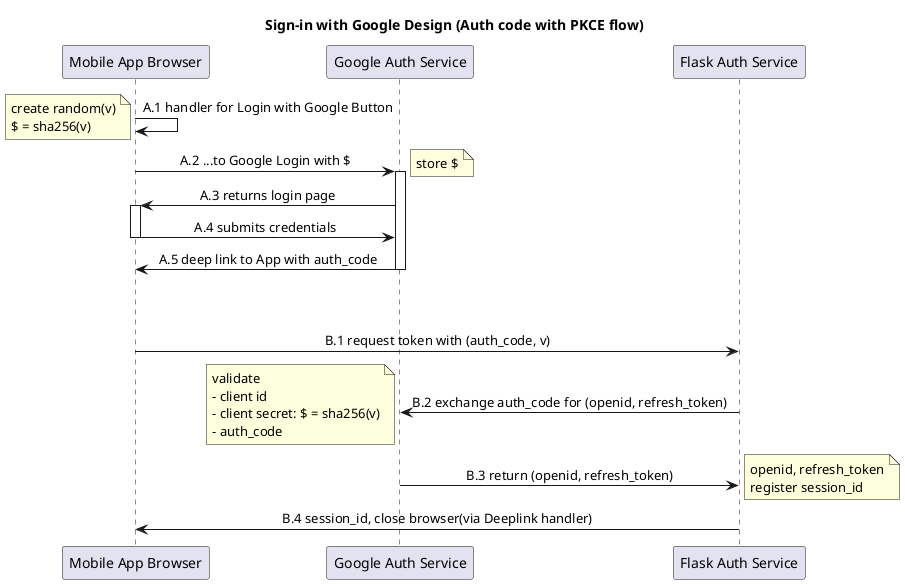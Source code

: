 @startuml
skinparam SequenceMessageAlignment center

title Sign-in with Google Design (Auth code with PKCE flow)
"Mobile App Browser" -> "Mobile App Browser" : A.1 handler for Login with Google Button 
note left
create random(v)
$ = sha256(v)
end note

"Mobile App Browser" -> "Google Auth Service": A.2 ...to Google Login with $
activate "Google Auth Service"
note right: store $
"Mobile App Browser" <- "Google Auth Service": A.3 returns login page

activate "Mobile App Browser"
"Mobile App Browser" -> "Google Auth Service": A.4 submits credentials
deactivate "Mobile App Browser"
"Mobile App Browser" <- "Google Auth Service" : A.5 deep link to App with auth_code
deactivate "Google Auth Service"
|||
|||
"Mobile App Browser" -> "Flask Auth Service" : B.1 request token with (auth_code, v)
"Flask Auth Service" -> "Google Auth Service": B.2 exchange auth_code for (openid, refresh_token)
note left
    validate 
    - client id
    - client secret: $ = sha256(v)
    - auth_code
end note
"Google Auth Service" -> "Flask Auth Service": B.3 return (openid, refresh_token)
note right
    openid, refresh_token
    register session_id
end note
"Flask Auth Service" -> "Mobile App Browser": B.4 session_id, close browser(via Deeplink handler)

@enduml